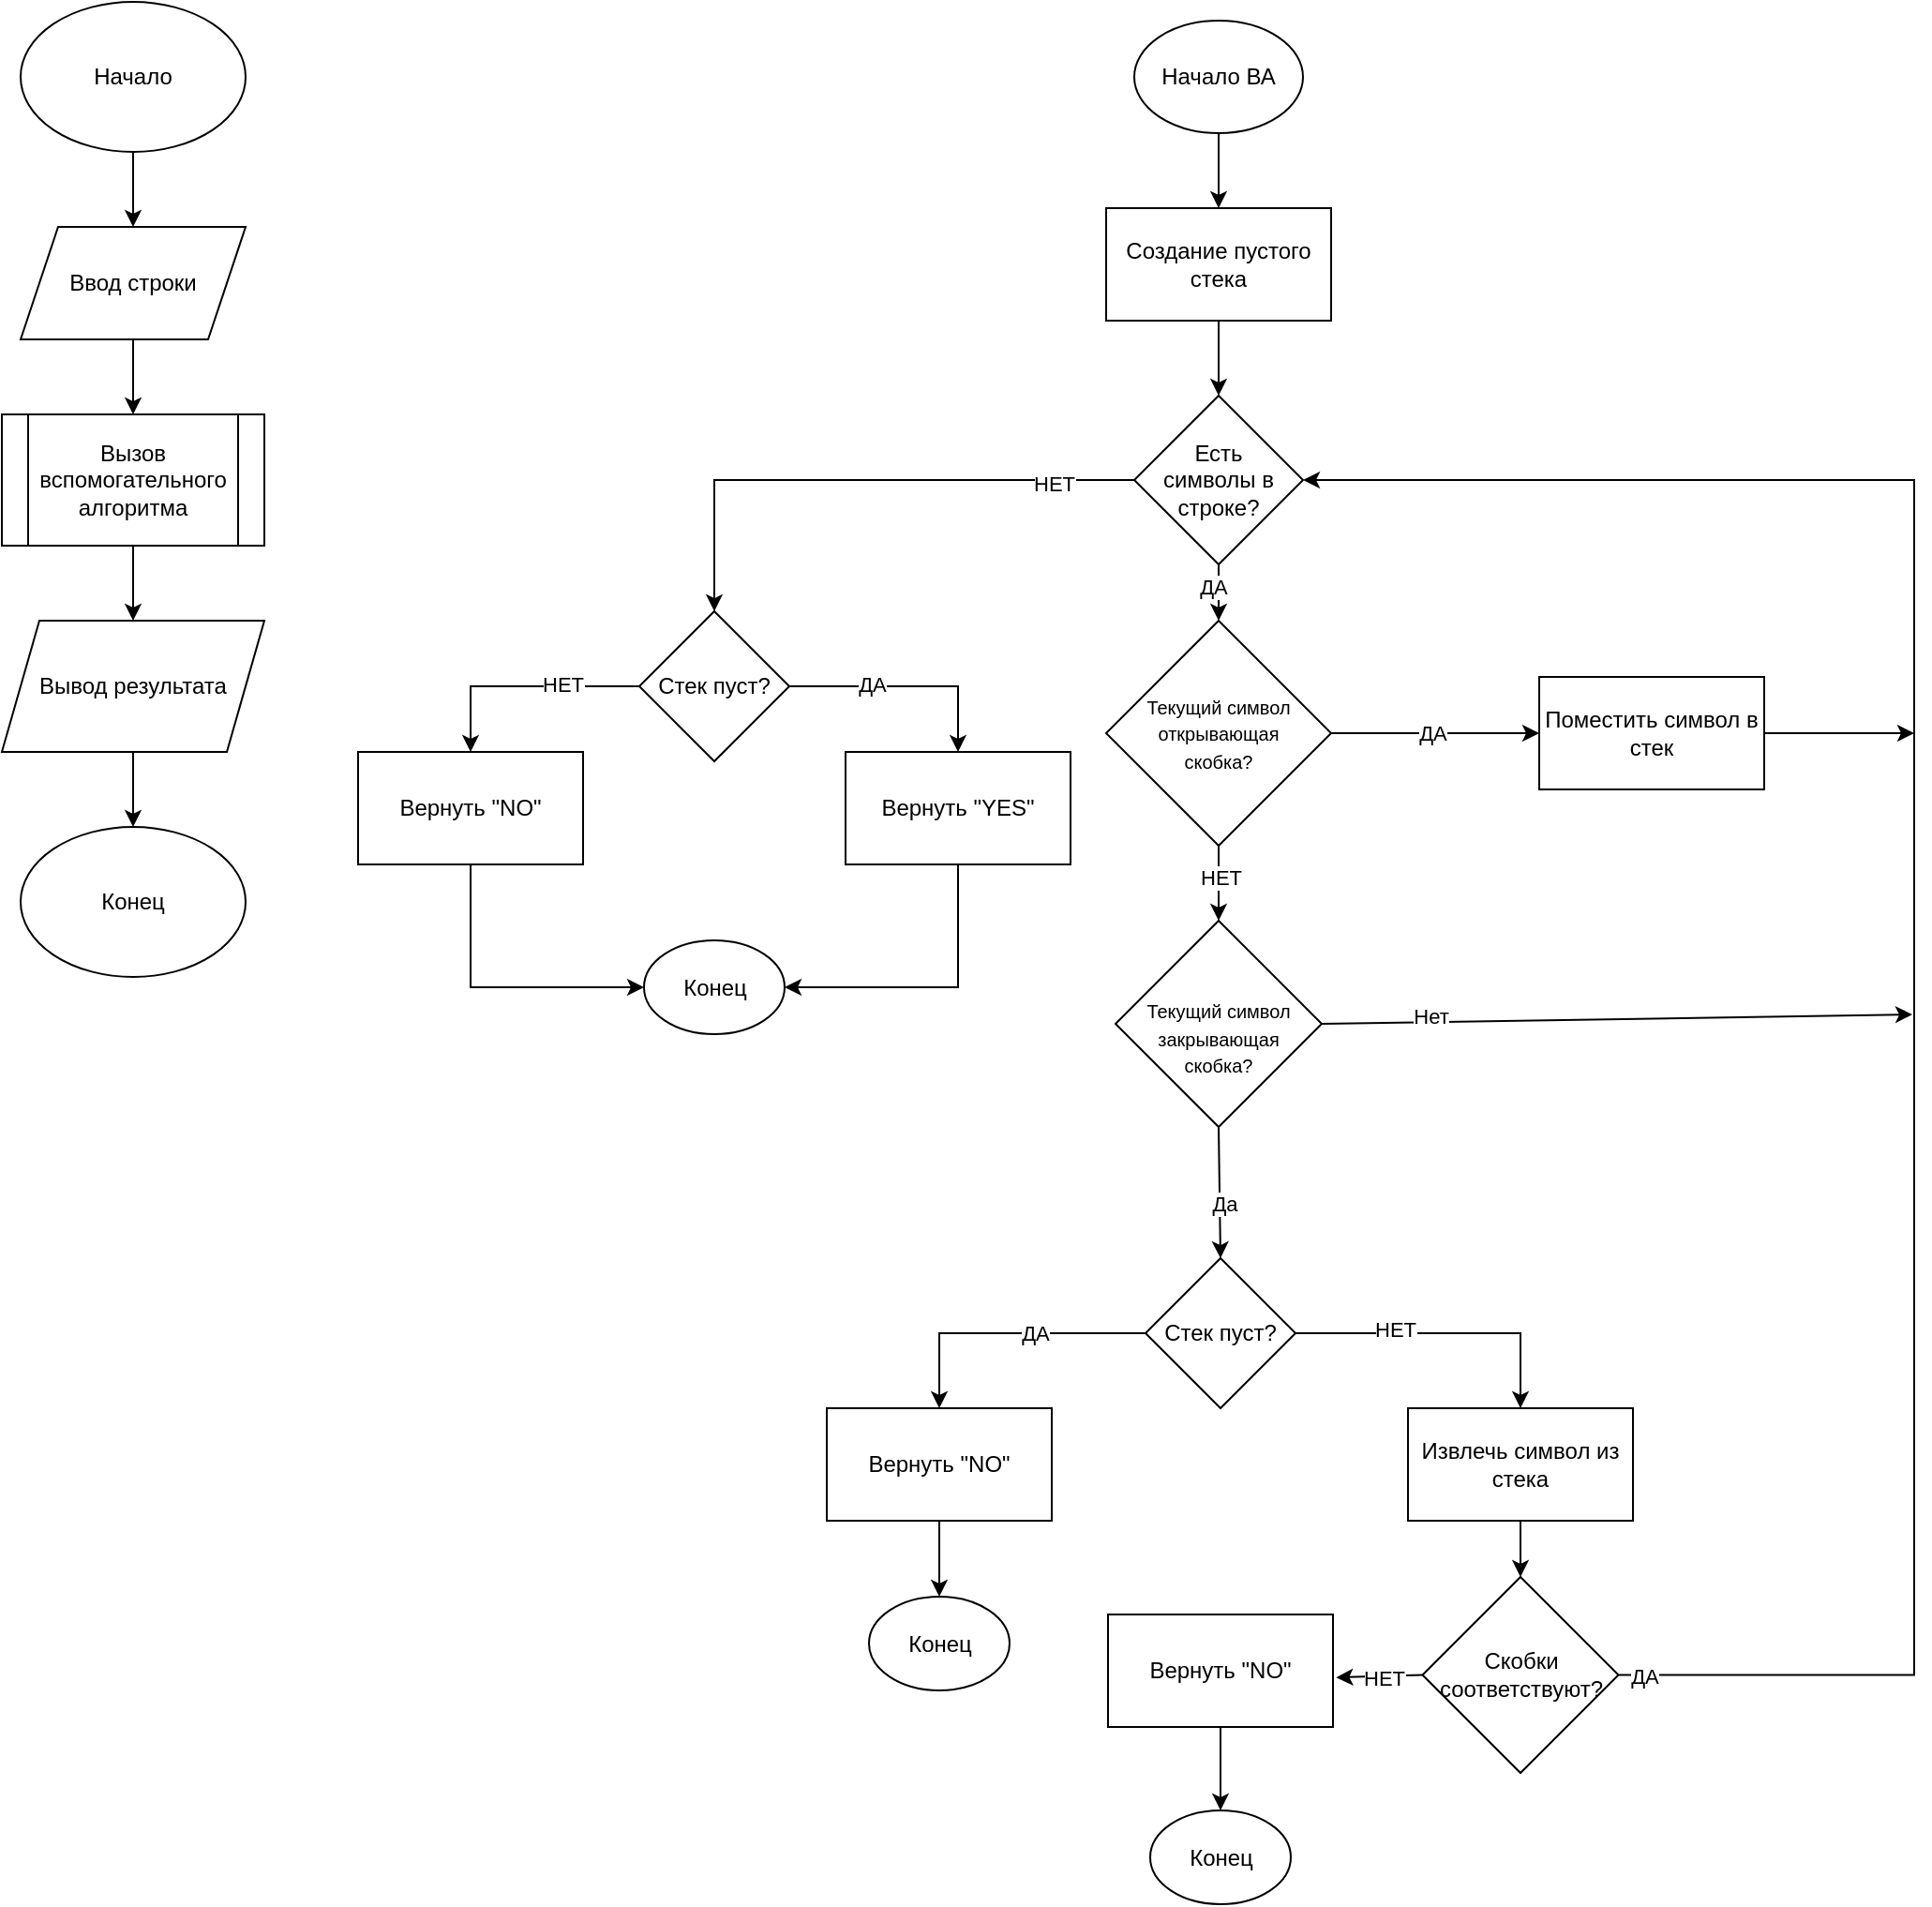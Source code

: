 <mxfile version="26.0.16">
  <diagram id="C5RBs43oDa-KdzZeNtuy" name="Page-1">
    <mxGraphModel dx="954" dy="746" grid="1" gridSize="10" guides="1" tooltips="1" connect="1" arrows="1" fold="1" page="1" pageScale="1" pageWidth="827" pageHeight="1169" math="0" shadow="0">
      <root>
        <mxCell id="WIyWlLk6GJQsqaUBKTNV-0" />
        <mxCell id="WIyWlLk6GJQsqaUBKTNV-1" parent="WIyWlLk6GJQsqaUBKTNV-0" />
        <mxCell id="x8f6ddaZhT9pYknEbqsL-0" value="Начало" style="ellipse;whiteSpace=wrap;html=1;" parent="WIyWlLk6GJQsqaUBKTNV-1" vertex="1">
          <mxGeometry x="60" y="50" width="120" height="80" as="geometry" />
        </mxCell>
        <mxCell id="x8f6ddaZhT9pYknEbqsL-4" value="Ввод строки" style="shape=parallelogram;perimeter=parallelogramPerimeter;whiteSpace=wrap;html=1;fixedSize=1;" parent="WIyWlLk6GJQsqaUBKTNV-1" vertex="1">
          <mxGeometry x="60" y="170" width="120" height="60" as="geometry" />
        </mxCell>
        <mxCell id="x8f6ddaZhT9pYknEbqsL-5" value="Вызов вспомогательного алгоритма" style="shape=process;whiteSpace=wrap;html=1;backgroundOutline=1;" parent="WIyWlLk6GJQsqaUBKTNV-1" vertex="1">
          <mxGeometry x="50" y="270" width="140" height="70" as="geometry" />
        </mxCell>
        <mxCell id="x8f6ddaZhT9pYknEbqsL-6" value="Конец" style="ellipse;whiteSpace=wrap;html=1;" parent="WIyWlLk6GJQsqaUBKTNV-1" vertex="1">
          <mxGeometry x="60" y="490" width="120" height="80" as="geometry" />
        </mxCell>
        <mxCell id="x8f6ddaZhT9pYknEbqsL-7" value="Вывод результата" style="shape=parallelogram;perimeter=parallelogramPerimeter;whiteSpace=wrap;html=1;fixedSize=1;" parent="WIyWlLk6GJQsqaUBKTNV-1" vertex="1">
          <mxGeometry x="50" y="380" width="140" height="70" as="geometry" />
        </mxCell>
        <mxCell id="x8f6ddaZhT9pYknEbqsL-8" value="Начало ВА" style="ellipse;whiteSpace=wrap;html=1;" parent="WIyWlLk6GJQsqaUBKTNV-1" vertex="1">
          <mxGeometry x="654" y="60" width="90" height="60" as="geometry" />
        </mxCell>
        <mxCell id="x8f6ddaZhT9pYknEbqsL-9" value="Создание пустого стека" style="rounded=0;whiteSpace=wrap;html=1;" parent="WIyWlLk6GJQsqaUBKTNV-1" vertex="1">
          <mxGeometry x="639" y="160" width="120" height="60" as="geometry" />
        </mxCell>
        <mxCell id="bQhRRVensImSbWzhFqzc-76" style="edgeStyle=orthogonalEdgeStyle;rounded=0;orthogonalLoop=1;jettySize=auto;html=1;entryX=0.5;entryY=0;entryDx=0;entryDy=0;exitX=0;exitY=0.5;exitDx=0;exitDy=0;" parent="WIyWlLk6GJQsqaUBKTNV-1" source="gQCx5Jv5vYPDxqE4EgkB-0" target="gQCx5Jv5vYPDxqE4EgkB-5" edge="1">
          <mxGeometry relative="1" as="geometry">
            <mxPoint x="644.029" y="294.941" as="sourcePoint" />
            <mxPoint x="430" y="370" as="targetPoint" />
          </mxGeometry>
        </mxCell>
        <mxCell id="r6Sr9w9dq4hsNLHl60UF-6" value="НЕТ" style="edgeLabel;html=1;align=center;verticalAlign=middle;resizable=0;points=[];" parent="bQhRRVensImSbWzhFqzc-76" vertex="1" connectable="0">
          <mxGeometry x="-0.707" y="2" relative="1" as="geometry">
            <mxPoint as="offset" />
          </mxGeometry>
        </mxCell>
        <mxCell id="bQhRRVensImSbWzhFqzc-77" style="edgeStyle=orthogonalEdgeStyle;rounded=0;orthogonalLoop=1;jettySize=auto;html=1;entryX=0.5;entryY=0;entryDx=0;entryDy=0;exitX=1;exitY=0.5;exitDx=0;exitDy=0;" parent="WIyWlLk6GJQsqaUBKTNV-1" source="gQCx5Jv5vYPDxqE4EgkB-5" target="bQhRRVensImSbWzhFqzc-32" edge="1">
          <mxGeometry relative="1" as="geometry">
            <mxPoint x="490" y="410" as="sourcePoint" />
          </mxGeometry>
        </mxCell>
        <mxCell id="r6Sr9w9dq4hsNLHl60UF-0" value="ДА" style="edgeLabel;html=1;align=center;verticalAlign=middle;resizable=0;points=[];" parent="bQhRRVensImSbWzhFqzc-77" vertex="1" connectable="0">
          <mxGeometry x="-0.3" y="1" relative="1" as="geometry">
            <mxPoint as="offset" />
          </mxGeometry>
        </mxCell>
        <mxCell id="bQhRRVensImSbWzhFqzc-82" style="edgeStyle=orthogonalEdgeStyle;rounded=0;orthogonalLoop=1;jettySize=auto;html=1;exitX=0;exitY=0.5;exitDx=0;exitDy=0;entryX=0.5;entryY=0;entryDx=0;entryDy=0;" parent="WIyWlLk6GJQsqaUBKTNV-1" source="gQCx5Jv5vYPDxqE4EgkB-5" target="bQhRRVensImSbWzhFqzc-31" edge="1">
          <mxGeometry relative="1" as="geometry">
            <mxPoint x="370" y="410" as="sourcePoint" />
          </mxGeometry>
        </mxCell>
        <mxCell id="r6Sr9w9dq4hsNLHl60UF-1" value="НЕТ" style="edgeLabel;html=1;align=center;verticalAlign=middle;resizable=0;points=[];" parent="bQhRRVensImSbWzhFqzc-82" vertex="1" connectable="0">
          <mxGeometry x="-0.348" y="-1" relative="1" as="geometry">
            <mxPoint as="offset" />
          </mxGeometry>
        </mxCell>
        <mxCell id="bQhRRVensImSbWzhFqzc-63" style="edgeStyle=orthogonalEdgeStyle;rounded=0;orthogonalLoop=1;jettySize=auto;html=1;exitX=0;exitY=0.5;exitDx=0;exitDy=0;entryX=0.5;entryY=0;entryDx=0;entryDy=0;" parent="WIyWlLk6GJQsqaUBKTNV-1" source="gQCx5Jv5vYPDxqE4EgkB-3" target="bQhRRVensImSbWzhFqzc-5" edge="1">
          <mxGeometry relative="1" as="geometry">
            <mxPoint x="640" y="760" as="sourcePoint" />
          </mxGeometry>
        </mxCell>
        <mxCell id="r6Sr9w9dq4hsNLHl60UF-2" value="ДА" style="edgeLabel;html=1;align=center;verticalAlign=middle;resizable=0;points=[];" parent="bQhRRVensImSbWzhFqzc-63" vertex="1" connectable="0">
          <mxGeometry x="-0.206" relative="1" as="geometry">
            <mxPoint as="offset" />
          </mxGeometry>
        </mxCell>
        <mxCell id="bQhRRVensImSbWzhFqzc-70" style="edgeStyle=orthogonalEdgeStyle;rounded=0;orthogonalLoop=1;jettySize=auto;html=1;entryX=0.5;entryY=0;entryDx=0;entryDy=0;exitX=1;exitY=0.5;exitDx=0;exitDy=0;" parent="WIyWlLk6GJQsqaUBKTNV-1" source="gQCx5Jv5vYPDxqE4EgkB-3" target="bQhRRVensImSbWzhFqzc-6" edge="1">
          <mxGeometry relative="1" as="geometry">
            <mxPoint x="760" y="760" as="sourcePoint" />
          </mxGeometry>
        </mxCell>
        <mxCell id="r6Sr9w9dq4hsNLHl60UF-9" value="НЕТ" style="edgeLabel;html=1;align=center;verticalAlign=middle;resizable=0;points=[];" parent="bQhRRVensImSbWzhFqzc-70" vertex="1" connectable="0">
          <mxGeometry x="-0.345" y="2" relative="1" as="geometry">
            <mxPoint as="offset" />
          </mxGeometry>
        </mxCell>
        <mxCell id="bQhRRVensImSbWzhFqzc-83" style="edgeStyle=orthogonalEdgeStyle;rounded=0;orthogonalLoop=1;jettySize=auto;html=1;exitX=1;exitY=0.5;exitDx=0;exitDy=0;" parent="WIyWlLk6GJQsqaUBKTNV-1" source="bQhRRVensImSbWzhFqzc-4" edge="1">
          <mxGeometry relative="1" as="geometry">
            <mxPoint x="1070" y="440" as="targetPoint" />
          </mxGeometry>
        </mxCell>
        <mxCell id="bQhRRVensImSbWzhFqzc-4" value="Поместить символ в стек" style="rounded=0;whiteSpace=wrap;html=1;" parent="WIyWlLk6GJQsqaUBKTNV-1" vertex="1">
          <mxGeometry x="870" y="410" width="120" height="60" as="geometry" />
        </mxCell>
        <mxCell id="bQhRRVensImSbWzhFqzc-64" style="edgeStyle=orthogonalEdgeStyle;rounded=0;orthogonalLoop=1;jettySize=auto;html=1;exitX=0.5;exitY=1;exitDx=0;exitDy=0;entryX=0.5;entryY=0;entryDx=0;entryDy=0;" parent="WIyWlLk6GJQsqaUBKTNV-1" source="bQhRRVensImSbWzhFqzc-5" target="bQhRRVensImSbWzhFqzc-29" edge="1">
          <mxGeometry relative="1" as="geometry" />
        </mxCell>
        <mxCell id="bQhRRVensImSbWzhFqzc-5" value="Вернуть &quot;NO&quot;" style="rounded=0;whiteSpace=wrap;html=1;" parent="WIyWlLk6GJQsqaUBKTNV-1" vertex="1">
          <mxGeometry x="490" y="800" width="120" height="60" as="geometry" />
        </mxCell>
        <mxCell id="bQhRRVensImSbWzhFqzc-61" style="edgeStyle=orthogonalEdgeStyle;rounded=0;orthogonalLoop=1;jettySize=auto;html=1;exitX=0.5;exitY=1;exitDx=0;exitDy=0;entryX=0.5;entryY=0;entryDx=0;entryDy=0;" parent="WIyWlLk6GJQsqaUBKTNV-1" source="bQhRRVensImSbWzhFqzc-6" target="gQCx5Jv5vYPDxqE4EgkB-4" edge="1">
          <mxGeometry relative="1" as="geometry">
            <mxPoint x="860" y="885.5" as="targetPoint" />
          </mxGeometry>
        </mxCell>
        <mxCell id="bQhRRVensImSbWzhFqzc-6" value="Извлечь символ из стека" style="rounded=0;whiteSpace=wrap;html=1;" parent="WIyWlLk6GJQsqaUBKTNV-1" vertex="1">
          <mxGeometry x="800" y="800" width="120" height="60" as="geometry" />
        </mxCell>
        <mxCell id="bQhRRVensImSbWzhFqzc-75" style="edgeStyle=orthogonalEdgeStyle;rounded=0;orthogonalLoop=1;jettySize=auto;html=1;exitX=1;exitY=0.5;exitDx=0;exitDy=0;entryX=1;entryY=0.5;entryDx=0;entryDy=0;" parent="WIyWlLk6GJQsqaUBKTNV-1" source="gQCx5Jv5vYPDxqE4EgkB-4" target="gQCx5Jv5vYPDxqE4EgkB-0" edge="1">
          <mxGeometry relative="1" as="geometry">
            <Array as="points">
              <mxPoint x="1070" y="942" />
              <mxPoint x="1070" y="305" />
            </Array>
            <mxPoint x="920" y="975.5" as="sourcePoint" />
            <mxPoint x="740" y="440" as="targetPoint" />
          </mxGeometry>
        </mxCell>
        <mxCell id="r6Sr9w9dq4hsNLHl60UF-11" value="ДА" style="edgeLabel;html=1;align=center;verticalAlign=middle;resizable=0;points=[];" parent="bQhRRVensImSbWzhFqzc-75" vertex="1" connectable="0">
          <mxGeometry x="-0.976" relative="1" as="geometry">
            <mxPoint as="offset" />
          </mxGeometry>
        </mxCell>
        <mxCell id="bQhRRVensImSbWzhFqzc-74" style="edgeStyle=orthogonalEdgeStyle;rounded=0;orthogonalLoop=1;jettySize=auto;html=1;entryX=0.5;entryY=0;entryDx=0;entryDy=0;" parent="WIyWlLk6GJQsqaUBKTNV-1" source="bQhRRVensImSbWzhFqzc-13" target="bQhRRVensImSbWzhFqzc-72" edge="1">
          <mxGeometry relative="1" as="geometry">
            <mxPoint x="700" y="1015" as="targetPoint" />
          </mxGeometry>
        </mxCell>
        <mxCell id="bQhRRVensImSbWzhFqzc-13" value="Вернуть &quot;NO&lt;span style=&quot;background-color: transparent; color: light-dark(rgb(0, 0, 0), rgb(255, 255, 255));&quot;&gt;&quot;&lt;/span&gt;" style="rounded=0;whiteSpace=wrap;html=1;" parent="WIyWlLk6GJQsqaUBKTNV-1" vertex="1">
          <mxGeometry x="640" y="910" width="120" height="60" as="geometry" />
        </mxCell>
        <mxCell id="bQhRRVensImSbWzhFqzc-17" value="" style="endArrow=classic;html=1;rounded=0;exitX=0.5;exitY=1;exitDx=0;exitDy=0;entryX=0.5;entryY=0;entryDx=0;entryDy=0;" parent="WIyWlLk6GJQsqaUBKTNV-1" source="gQCx5Jv5vYPDxqE4EgkB-0" target="gQCx5Jv5vYPDxqE4EgkB-2" edge="1">
          <mxGeometry width="50" height="50" relative="1" as="geometry">
            <mxPoint x="699" y="331.66" as="sourcePoint" />
            <mxPoint x="699" y="370.0" as="targetPoint" />
          </mxGeometry>
        </mxCell>
        <mxCell id="r6Sr9w9dq4hsNLHl60UF-5" value="ДА" style="edgeLabel;html=1;align=center;verticalAlign=middle;resizable=0;points=[];" parent="bQhRRVensImSbWzhFqzc-17" vertex="1" connectable="0">
          <mxGeometry x="-0.133" y="-3" relative="1" as="geometry">
            <mxPoint y="-1" as="offset" />
          </mxGeometry>
        </mxCell>
        <mxCell id="bQhRRVensImSbWzhFqzc-18" value="" style="endArrow=classic;html=1;rounded=0;exitX=0.5;exitY=1;exitDx=0;exitDy=0;entryX=0.5;entryY=0;entryDx=0;entryDy=0;" parent="WIyWlLk6GJQsqaUBKTNV-1" source="x8f6ddaZhT9pYknEbqsL-9" target="gQCx5Jv5vYPDxqE4EgkB-0" edge="1">
          <mxGeometry width="50" height="50" relative="1" as="geometry">
            <mxPoint x="660" y="360" as="sourcePoint" />
            <mxPoint x="720" y="240" as="targetPoint" />
          </mxGeometry>
        </mxCell>
        <mxCell id="bQhRRVensImSbWzhFqzc-19" value="" style="endArrow=classic;html=1;rounded=0;entryX=0.5;entryY=0;entryDx=0;entryDy=0;exitX=0.5;exitY=1;exitDx=0;exitDy=0;" parent="WIyWlLk6GJQsqaUBKTNV-1" source="x8f6ddaZhT9pYknEbqsL-8" target="x8f6ddaZhT9pYknEbqsL-9" edge="1">
          <mxGeometry width="50" height="50" relative="1" as="geometry">
            <mxPoint x="660" y="310" as="sourcePoint" />
            <mxPoint x="710" y="260" as="targetPoint" />
          </mxGeometry>
        </mxCell>
        <mxCell id="bQhRRVensImSbWzhFqzc-29" value="Конец" style="ellipse;whiteSpace=wrap;html=1;" parent="WIyWlLk6GJQsqaUBKTNV-1" vertex="1">
          <mxGeometry x="512.5" y="900.5" width="75" height="50" as="geometry" />
        </mxCell>
        <mxCell id="bQhRRVensImSbWzhFqzc-81" style="edgeStyle=orthogonalEdgeStyle;rounded=0;orthogonalLoop=1;jettySize=auto;html=1;exitX=0.5;exitY=1;exitDx=0;exitDy=0;entryX=0;entryY=0.5;entryDx=0;entryDy=0;" parent="WIyWlLk6GJQsqaUBKTNV-1" source="bQhRRVensImSbWzhFqzc-31" target="bQhRRVensImSbWzhFqzc-36" edge="1">
          <mxGeometry relative="1" as="geometry" />
        </mxCell>
        <mxCell id="bQhRRVensImSbWzhFqzc-31" value="Вернуть &quot;NO&lt;span style=&quot;color: light-dark(rgb(0, 0, 0), rgb(255, 255, 255)); background-color: transparent;&quot;&gt;&quot;&lt;/span&gt;" style="rounded=0;whiteSpace=wrap;html=1;" parent="WIyWlLk6GJQsqaUBKTNV-1" vertex="1">
          <mxGeometry x="240" y="450" width="120" height="60" as="geometry" />
        </mxCell>
        <mxCell id="bQhRRVensImSbWzhFqzc-78" style="edgeStyle=orthogonalEdgeStyle;rounded=0;orthogonalLoop=1;jettySize=auto;html=1;exitX=0.5;exitY=1;exitDx=0;exitDy=0;entryX=1;entryY=0.5;entryDx=0;entryDy=0;" parent="WIyWlLk6GJQsqaUBKTNV-1" source="bQhRRVensImSbWzhFqzc-32" target="bQhRRVensImSbWzhFqzc-36" edge="1">
          <mxGeometry relative="1" as="geometry" />
        </mxCell>
        <mxCell id="bQhRRVensImSbWzhFqzc-32" value="Вернуть &quot;YES&lt;span style=&quot;background-color: transparent; color: light-dark(rgb(0, 0, 0), rgb(255, 255, 255));&quot;&gt;&quot;&lt;/span&gt;" style="rounded=0;whiteSpace=wrap;html=1;" parent="WIyWlLk6GJQsqaUBKTNV-1" vertex="1">
          <mxGeometry x="500" y="450" width="120" height="60" as="geometry" />
        </mxCell>
        <mxCell id="bQhRRVensImSbWzhFqzc-36" value="Конец" style="ellipse;whiteSpace=wrap;html=1;" parent="WIyWlLk6GJQsqaUBKTNV-1" vertex="1">
          <mxGeometry x="392.5" y="550.5" width="75" height="50" as="geometry" />
        </mxCell>
        <mxCell id="bQhRRVensImSbWzhFqzc-39" value="" style="endArrow=classic;html=1;rounded=0;entryX=0.5;entryY=0;entryDx=0;entryDy=0;exitX=0.5;exitY=1;exitDx=0;exitDy=0;" parent="WIyWlLk6GJQsqaUBKTNV-1" source="x8f6ddaZhT9pYknEbqsL-0" target="x8f6ddaZhT9pYknEbqsL-4" edge="1">
          <mxGeometry width="50" height="50" relative="1" as="geometry">
            <mxPoint x="560" y="460" as="sourcePoint" />
            <mxPoint x="610" y="410" as="targetPoint" />
          </mxGeometry>
        </mxCell>
        <mxCell id="bQhRRVensImSbWzhFqzc-40" value="" style="endArrow=classic;html=1;rounded=0;entryX=0.5;entryY=0;entryDx=0;entryDy=0;exitX=0.5;exitY=1;exitDx=0;exitDy=0;" parent="WIyWlLk6GJQsqaUBKTNV-1" source="x8f6ddaZhT9pYknEbqsL-4" target="x8f6ddaZhT9pYknEbqsL-5" edge="1">
          <mxGeometry width="50" height="50" relative="1" as="geometry">
            <mxPoint x="560" y="460" as="sourcePoint" />
            <mxPoint x="610" y="410" as="targetPoint" />
          </mxGeometry>
        </mxCell>
        <mxCell id="bQhRRVensImSbWzhFqzc-41" value="" style="endArrow=classic;html=1;rounded=0;entryX=0.5;entryY=0;entryDx=0;entryDy=0;exitX=0.5;exitY=1;exitDx=0;exitDy=0;" parent="WIyWlLk6GJQsqaUBKTNV-1" source="x8f6ddaZhT9pYknEbqsL-5" target="x8f6ddaZhT9pYknEbqsL-7" edge="1">
          <mxGeometry width="50" height="50" relative="1" as="geometry">
            <mxPoint x="560" y="460" as="sourcePoint" />
            <mxPoint x="610" y="410" as="targetPoint" />
          </mxGeometry>
        </mxCell>
        <mxCell id="bQhRRVensImSbWzhFqzc-42" value="" style="endArrow=classic;html=1;rounded=0;entryX=0.5;entryY=0;entryDx=0;entryDy=0;exitX=0.5;exitY=1;exitDx=0;exitDy=0;" parent="WIyWlLk6GJQsqaUBKTNV-1" source="x8f6ddaZhT9pYknEbqsL-7" target="x8f6ddaZhT9pYknEbqsL-6" edge="1">
          <mxGeometry width="50" height="50" relative="1" as="geometry">
            <mxPoint x="560" y="460" as="sourcePoint" />
            <mxPoint x="610" y="410" as="targetPoint" />
          </mxGeometry>
        </mxCell>
        <mxCell id="bQhRRVensImSbWzhFqzc-49" value="" style="endArrow=classic;html=1;rounded=0;entryX=0;entryY=0.5;entryDx=0;entryDy=0;exitX=1;exitY=0.5;exitDx=0;exitDy=0;" parent="WIyWlLk6GJQsqaUBKTNV-1" source="gQCx5Jv5vYPDxqE4EgkB-2" target="bQhRRVensImSbWzhFqzc-4" edge="1">
          <mxGeometry width="50" height="50" relative="1" as="geometry">
            <mxPoint x="759" y="410" as="sourcePoint" />
            <mxPoint x="780" y="460" as="targetPoint" />
          </mxGeometry>
        </mxCell>
        <mxCell id="r6Sr9w9dq4hsNLHl60UF-3" value="ДА" style="edgeLabel;html=1;align=center;verticalAlign=middle;resizable=0;points=[];" parent="bQhRRVensImSbWzhFqzc-49" vertex="1" connectable="0">
          <mxGeometry x="-0.006" relative="1" as="geometry">
            <mxPoint x="-1" as="offset" />
          </mxGeometry>
        </mxCell>
        <mxCell id="bQhRRVensImSbWzhFqzc-52" value="" style="endArrow=classic;html=1;rounded=0;exitX=0.5;exitY=1;exitDx=0;exitDy=0;entryX=0.5;entryY=0;entryDx=0;entryDy=0;" parent="WIyWlLk6GJQsqaUBKTNV-1" source="gQCx5Jv5vYPDxqE4EgkB-1" target="gQCx5Jv5vYPDxqE4EgkB-3" edge="1">
          <mxGeometry width="50" height="50" relative="1" as="geometry">
            <mxPoint x="700" y="660" as="sourcePoint" />
            <mxPoint x="700" y="630" as="targetPoint" />
            <Array as="points" />
          </mxGeometry>
        </mxCell>
        <mxCell id="gQCx5Jv5vYPDxqE4EgkB-7" value="Да" style="edgeLabel;html=1;align=center;verticalAlign=middle;resizable=0;points=[];" parent="bQhRRVensImSbWzhFqzc-52" vertex="1" connectable="0">
          <mxGeometry x="0.15" y="2" relative="1" as="geometry">
            <mxPoint as="offset" />
          </mxGeometry>
        </mxCell>
        <mxCell id="bQhRRVensImSbWzhFqzc-53" value="" style="endArrow=classic;html=1;rounded=0;entryX=0.5;entryY=0;entryDx=0;entryDy=0;exitX=0.5;exitY=1;exitDx=0;exitDy=0;" parent="WIyWlLk6GJQsqaUBKTNV-1" source="gQCx5Jv5vYPDxqE4EgkB-2" target="gQCx5Jv5vYPDxqE4EgkB-1" edge="1">
          <mxGeometry width="50" height="50" relative="1" as="geometry">
            <mxPoint x="699" y="450" as="sourcePoint" />
            <mxPoint x="700" y="580" as="targetPoint" />
          </mxGeometry>
        </mxCell>
        <mxCell id="r6Sr9w9dq4hsNLHl60UF-4" value="НЕТ" style="edgeLabel;html=1;align=center;verticalAlign=middle;resizable=0;points=[];" parent="bQhRRVensImSbWzhFqzc-53" vertex="1" connectable="0">
          <mxGeometry x="-0.157" y="1" relative="1" as="geometry">
            <mxPoint as="offset" />
          </mxGeometry>
        </mxCell>
        <mxCell id="bQhRRVensImSbWzhFqzc-72" value="Конец" style="ellipse;whiteSpace=wrap;html=1;" parent="WIyWlLk6GJQsqaUBKTNV-1" vertex="1">
          <mxGeometry x="662.5" y="1014.5" width="75" height="50" as="geometry" />
        </mxCell>
        <mxCell id="r6Sr9w9dq4hsNLHl60UF-15" value="" style="endArrow=classic;html=1;rounded=0;exitX=1;exitY=0.5;exitDx=0;exitDy=0;" parent="WIyWlLk6GJQsqaUBKTNV-1" source="gQCx5Jv5vYPDxqE4EgkB-1" edge="1">
          <mxGeometry width="50" height="50" relative="1" as="geometry">
            <mxPoint x="760" y="620" as="sourcePoint" />
            <mxPoint x="1069" y="590" as="targetPoint" />
          </mxGeometry>
        </mxCell>
        <mxCell id="r6Sr9w9dq4hsNLHl60UF-16" value="Нет" style="edgeLabel;html=1;align=center;verticalAlign=middle;resizable=0;points=[];" parent="r6Sr9w9dq4hsNLHl60UF-15" vertex="1" connectable="0">
          <mxGeometry x="-0.633" y="3" relative="1" as="geometry">
            <mxPoint as="offset" />
          </mxGeometry>
        </mxCell>
        <mxCell id="gQCx5Jv5vYPDxqE4EgkB-0" value="Есть &lt;br&gt;символы в строке?" style="rhombus;whiteSpace=wrap;html=1;" parent="WIyWlLk6GJQsqaUBKTNV-1" vertex="1">
          <mxGeometry x="654" y="260" width="90" height="90" as="geometry" />
        </mxCell>
        <mxCell id="gQCx5Jv5vYPDxqE4EgkB-1" value="&lt;font style=&quot;font-size: 10px;&quot;&gt;&lt;br&gt;Текущий символ закрывающая &lt;br&gt;скобка?&lt;/font&gt;" style="rhombus;whiteSpace=wrap;html=1;" parent="WIyWlLk6GJQsqaUBKTNV-1" vertex="1">
          <mxGeometry x="644" y="540" width="110" height="110" as="geometry" />
        </mxCell>
        <mxCell id="gQCx5Jv5vYPDxqE4EgkB-2" value="&lt;font style=&quot;font-size: 10px;&quot;&gt;Текущий символ&lt;br&gt;открывающая &lt;br&gt;скобка?&lt;/font&gt;" style="rhombus;whiteSpace=wrap;html=1;" parent="WIyWlLk6GJQsqaUBKTNV-1" vertex="1">
          <mxGeometry x="639" y="380" width="120" height="120" as="geometry" />
        </mxCell>
        <mxCell id="gQCx5Jv5vYPDxqE4EgkB-3" value="Стек пуст?" style="rhombus;whiteSpace=wrap;html=1;" parent="WIyWlLk6GJQsqaUBKTNV-1" vertex="1">
          <mxGeometry x="660" y="720" width="80" height="80" as="geometry" />
        </mxCell>
        <mxCell id="gQCx5Jv5vYPDxqE4EgkB-4" value="Скобки соответствуют?" style="rhombus;whiteSpace=wrap;html=1;" parent="WIyWlLk6GJQsqaUBKTNV-1" vertex="1">
          <mxGeometry x="807.75" y="890" width="104.5" height="104.5" as="geometry" />
        </mxCell>
        <mxCell id="gQCx5Jv5vYPDxqE4EgkB-5" value="Стек пуст?" style="rhombus;whiteSpace=wrap;html=1;" parent="WIyWlLk6GJQsqaUBKTNV-1" vertex="1">
          <mxGeometry x="390" y="375" width="80" height="80" as="geometry" />
        </mxCell>
        <mxCell id="gQCx5Jv5vYPDxqE4EgkB-9" value="" style="endArrow=classic;html=1;rounded=0;exitX=0;exitY=0.5;exitDx=0;exitDy=0;entryX=1.014;entryY=0.56;entryDx=0;entryDy=0;entryPerimeter=0;" parent="WIyWlLk6GJQsqaUBKTNV-1" source="gQCx5Jv5vYPDxqE4EgkB-4" target="bQhRRVensImSbWzhFqzc-13" edge="1">
          <mxGeometry width="50" height="50" relative="1" as="geometry">
            <mxPoint x="610" y="1010" as="sourcePoint" />
            <mxPoint x="660" y="960" as="targetPoint" />
          </mxGeometry>
        </mxCell>
        <mxCell id="gQCx5Jv5vYPDxqE4EgkB-10" value="НЕТ" style="edgeLabel;html=1;align=center;verticalAlign=middle;resizable=0;points=[];" parent="gQCx5Jv5vYPDxqE4EgkB-9" vertex="1" connectable="0">
          <mxGeometry x="-0.076" y="1" relative="1" as="geometry">
            <mxPoint as="offset" />
          </mxGeometry>
        </mxCell>
      </root>
    </mxGraphModel>
  </diagram>
</mxfile>
